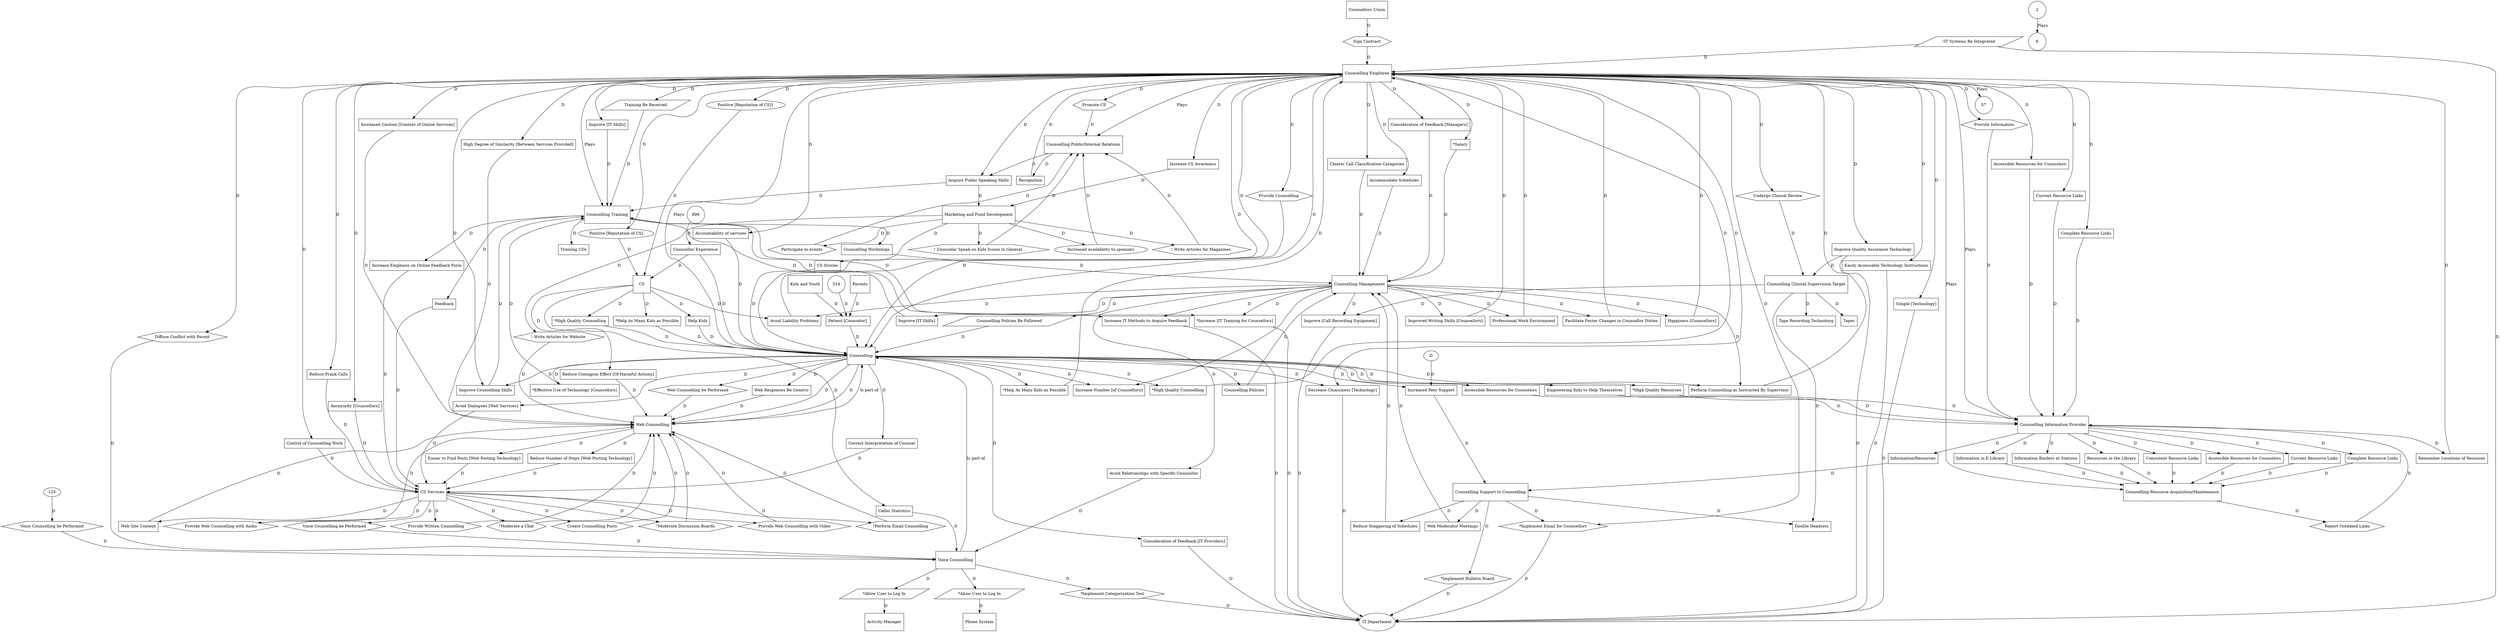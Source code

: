  digraph  RootGraph {
  "Counselling Employee" [width="0.875", height="0.875", pos="911.440157480315,812.227559055118", label="Counselling Employee", shape=box];
  "Promote CS" [width="0.78125", height="0.5", pos="993.104527559055,1017.84566929134", label="Promote CS", sides="6", shape=polygon];
  "Counselling Public/Internal Relations" [width="0.875", height="0.875", pos="1124.03858267717,1109.86535433071", label="Counselling Public/Internal Relations", shape=box];
  "Counselling" [width="0.875", height="0.875", pos="410.905170103328,1046.86535433071", label=Counselling, shape=box];
  "Web Counselling be Performed" [width="0.78125", height="0.5", pos="936.411614173228,458.570078740157", label="Web Counselling be Performed", sides="6", shape=polygon];
  "Web Counselling" [width="0.875", height="0.875", pos="1061.03858267717,330.337795275591", label="Web Counselling", shape=box];
  "Provide Information" [width="0.78125", height="0.5", pos="371.99738895179,593.782677165354", label="Provide Information", sides="6", shape=polygon];
  "125" [width="0.643373016637128", height="0.0578252114847109", pos="31.4687176962724,10.1505914209823", shape=ellipse];
  "Voice Counselling be Performed" [width="0.78125", height="0.5", pos="511.657677165354,440.570078740157", label="Voice Counselling be Performed", sides="6", shape=polygon];
  "Voice Counselling" [width="0.875", height="0.875", pos="536.629133858268,128.75905511811", label="Voice Counselling", shape=box];
  "Counselling Information Provider" [width="0.875", height="0.875", pos="216.951968503937,525.609448818898", label="Counselling Information Provider", shape=box];
  "Undergo Clinical Review" [width="0.78125", height="0.472440944881891", pos="1220.31909448819,1103.87716535433", label="Undergo Clinical Review", sides="6", shape=polygon];
  "Counselling Clinical Supervision Target" [width="0.875", height="0.875", pos="1393.32992125984,1262.61732283465", label="Counselling Clinical Supervision Target", shape=box];
  "Provide Counselling" [width="0.78125", height="0.5", pos="681.736417322834,964.979527559055", label="Provide Counselling", sides="6", shape=polygon];
  "Counselling Resource Acquisition/Maintenance" [width="0.875", height="0.875", pos="199.625196850394,975.999212598425", label="Counselling Resource Acquisition/Maintenance", shape=box];
  "Report Outdated Links" [width="0.78125", height="0.5", pos="256.539566929134,879.940157480315", label="Report Outdated Links", sides="6", shape=polygon];
  "Counselling Policies Be Followed" [width="0.812499999999998", height="0.5", pos="1474.31220472441,724.034645669291", label="Counselling Policies Be Followed", shape=parallelogram];
  "Counselling Management" [width="0.875", height="0.875", pos="1741.35354330709,741.361417322835", label="Counselling Management", shape=box];
  "Counselling Training" [width="0.875", height="0.875", pos="1656.31417322835,508.282677165354", label="Counselling Training", shape=box];
  "Counselling Workshops" [width="0.8125", height="0.5078125", pos="1660.37125984252,638.995275590551", label="Counselling Workshops", shape=box];
  "Web Moderator Meetings" [width="0.8125", height="0.450756643700787", pos="1134.15472440945,580.248351377953", label="Web Moderator Meetings", shape=box];
  "Counselling Support to Counselling" [width="0.875", height="0.875", pos="421.924855142698,355.849606299213", label="Counselling Support to Counselling", shape=box];
  "Information/Resources" [width="0.8125", height="0.5078125", pos="312.107480314961,430.504872047244", label="Information/Resources", shape=box];
  "Sign Contract" [width="0.78125", height="0.5", pos="752.159645669291,1145.40472440945", label="Sign Contract", sides="6", shape=polygon];
  "Counsellors Union" [width="0.875", height="0.875", pos="768.507874015748,1360.62992125984", label="Counsellors Union", shape=box];
  "Training CDs" [width="0.8125", height="0.5078125", pos="1814.46968503937,501.371013779528", label="Training CDs", shape=box];
  "Information in E-Library" [width="0.789759033587343", height="0.5078125", pos="29.6313252091443,695.688188976378", label="Information in E-Library", shape=box];
  "Counselling Policies" [width="0.8125", height="0.5078125", pos="1646.19803149606,869.874950787402", label="Counselling Policies", shape=box];
  "Tapes" [width="0.8125", height="0.5078125", pos="1461.94606299213,1380.11117125984", label=Tapes, shape=box];
  "Tape Recording Technoloyg" [width="0.8125", height="0.5078125", pos="1375.09960629921,1408.45762795276", label="Tape Recording Technoloyg", shape=box];
  "Double Headsets" [width="0.8125", height="0.5078125", pos="1277.69409448819,1361.82992125984", label="Double Headsets", shape=box];
  "Information Binders at Stations" [width="0.8125", height="0.5078125", pos="99.5090551181102,898.221407480315", label="Information Binders at Stations", shape=box];
  "Resources in the Library" [width="0.8125", height="0.5078125", pos="56.9893700787401,813.182037401575", label="Resources in the Library", shape=box];
  "*Increase [IT Training for Counsellors]" [width="0.959270745673519", height="0.576656078653515", pos="1857.89291338583,815.660406233101", label="*Increase [IT Training for Counsellors]", shape=box];
  "IT Department" [width="0.915667358132369", height="0.891300179474155", pos="1669.02337668204,1248.44409448819", label="IT Department", shape=ellipse];
  "Improve [IT Skills]" [width="0.816179286622626", height="0.490638069621911", pos="1731.36985589322,649.678761777076", label="Improve [IT Skills]", shape=box];
  "Improve [Call Recording Equipment]" [width="0.982385329531612", height="0.590551181102362", pos="1723.18004509148,957.892913385827", label="Improve [Call Recording Equipment]", shape=box];
  "Consideration of Feedback [Managers]" [width="0.984251968503933", height="0.591673292575996", pos="1687.81417322835,922.459842519685", label="Consideration of Feedback [Managers]", shape=box];
  "Improved Writing Skills [Counsellors]" [width="0.816179286622626", height="0.484872840585237", pos="1800.1640023745,897.395579741383", label="Improved Writing Skills [Counsellors]", shape=box];
  "Easily Accessable Technology Instructions" [width="0.816179286622626", height="0.490638069621911", pos="1405.38560392471,1089.04884051723", label="Easily Accessable Technology Instructions", shape=box];
  "Decrease Clumsiness [Technology]" [width="0.816179286622626", height="0.490638069621911", pos="1545.04589213828,1032.35592713141", label="Decrease Clumsiness [Technology]", shape=box];
  "Perform Counselling as Instructed By Supervisor" [width="0.816179286622626", height="0.490638069621911", pos="1532.94465904282,780.727559055118", label="Perform Counselling as Instructed By Supervisor", shape=box];
  "Professional Work Environment" [width="0.816179286622626", height="0.490638069621911", pos="1800.1640023745,954.29604137253", label="Professional Work Environment", shape=box];
  "Easier to Find Posts [Web Posting Technology]" [width="0.816179286622626", height="0.490638069621911", pos="1377.0391472318,142.932283464567", label="Easier to Find Posts [Web Posting Technology]", shape=box];
  "Reduce Number of Steps [Web Posting Technology]" [width="0.905511811023615", height="0.490638069621911", pos="1432.69606299213,188.941710663869", label="Reduce Number of Steps [Web Posting Technology]", shape=box];
  "CS Services" [width="0.875", height="0.875", pos="1687.81417322835,57.8929133858268", label="CS Services", shape=box];
  "Reduce Staggering of Schedules" [width="0.816179286622626", height="0.490638069621911", pos="1447.90528896408,621.332305084162", label="Reduce Staggering of Schedules", shape=box];
  "Increase IT Methods to Acquire Feedback" [width="0.816179286622626", height="0.490638069621911", pos="1844.75568266487,741.69761617568", label="Increase IT Methods to Acquire Feedback", shape=box];
  "*Allow User to Log In" [width="0.812499999999998", height="0.5", pos="441.243307086614,135.27874015748", label="*Allow User to Log In", shape=parallelogram];
  "Phone System" [width="0.875", height="0.875", pos="297.261023622047,47.0858267716536", label="Phone System", shape=box];
  "*Allow User to Log In1" [width="0.812499999999998", height="0.5", pos="358.011023622047,195.79842519685", label="*Allow User to Log In", shape=parallelogram];
  "Activity Manager" [width="0.875", height="0.875", pos="187.02874015748,117.951968503937", label="Activity Manager", shape=box];
  "*Salary" [width="0.8125", height="0.5078125", pos="1630.21771653543,954.914320866142", label="*Salary", shape=box];
  "*High Quality Counselling" [width="0.788915956329141", height="0.474248989470157", pos="681.460442894985,996.225719526438", label="*High Quality Counselling", shape=box];
  "*Help As Many Kids as Possible" [width="0.816179286622626", height="0.490638069621911", pos="637.95927796505,922.459842519685", label="*Help As Many Kids as Possible", shape=box];
  "*Effective Use of Technology [Counsellors]" [width="0.984251968503938", height="0.591673292575998", pos="1425.6094488189,532.736459005177", label="*Effective Use of Technology [Counsellors]", shape=box];
  "Improve Counselling Skills" [width="0.816179286622626", height="0.490638069621911", pos="1504.59820234991,592.985848391249", label="Improve Counselling Skills", shape=box];
  "*High Quality Resources" [width="0.816179286622626", height="0.490638069621911", pos="372.811929884377,678.485017750483", label="*High Quality Resources", shape=box];
  "Remember Locations of Resouces" [width="0.816179286622626", height="0.490638069621911", pos="370.739934633375,749.351159482767", label="Remember Locations of Resouces", shape=box];
  "Accessible Resources for Counselors" [width="0.816179286622626", height="0.490638069621911", pos="370.739934633375,794.900787401575", label="Accessible Resources for Counselors", shape=box];
  "Accessible Resources for Counselors1" [width="0.816179286622626", height="0.490638069621911", pos="356.566706286918,851.593700787402", label="Accessible Resources for Counselors", shape=box];
  "Current Resource Links" [width="0.816179286622626", height="0.490638069621911", pos="370.739934633375,635.965332711113", label="Current Resource Links", shape=box];
  "Complete Resource Links" [width="0.735551419821846", height="0.442169428511741", pos="373.642537838203,705.086603363431", label="Complete Resource Links", shape=box];
  "Increased Peer Support" [width="0.906777307353302", height="0.490638069621911", pos="444.867605111963,522.119706658966", label="Increased Peer Support", shape=box];
  "Increased Caution [Content of Online Services]" [width="0.984251968503941", height="0.591673292576", pos="1000.4125984252,475.962753593248", label="Increased Caution [Content of Online Services]", shape=box];
  "Improve Quality Assurance Technology" [width="1.01265635252895", height="0.608748305842383", pos="1609.68397514774,999.867694915838", label="Improve Quality Assurance Technology", shape=box];
  "Clearer Call Classification Catagories" [width="0.959270745673521", height="0.576656078653516", pos="1568.24105630536,872.353319618928", label="Clearer Call Classification Catagories", shape=box];
  "Improve [IT Skills]1" [width="0.816179286622626", height="0.490638069621911", pos="1374.9671519808,564.639391698336", label="Improve [IT Skills]", shape=box];
  "Acquire Public Speaking Skills" [width="0.816179286622626", height="0.490638069621912", pos="1320.34623384597,724.034645669291", label="Acquire Public Speaking Skills", shape=box];
  "Recognition" [width="0.7090347451173", height="0.426229192949444", pos="1047.1976917691,994.497006851692", label=Recognition, shape=box];
  "Training Be Received" [width="0.812499999999998", height="0.5", pos="1431.79251968504,578.475590551181", label="Training Be Received", shape=parallelogram];
  "Complete Resource Links1" [width="0.735551419821846", height="0.442169428511741", pos="169.412134578153,821.502373014522", label="Complete Resource Links", shape=box];
  "Consistent Resource Links" [width="0.816179286622626", height="0.490638069621911", pos="240.515970878436,812.563757907964", label="Consistent Resource Links", shape=box];
  "Current Resource Links1" [width="0.83892025303528", height="0.504308575655227", pos="197.770524434037,770.536211085793", label="Current Resource Links", shape=box];
  "Accessible Resources for Counselors2" [width="0.816179286622626", height="0.490638069621911", pos="99.3766007996956,706.371675162903", label="Accessible Resources for Counselors", shape=box];
  "Increase CS Awareness" [width="0.816179286622626", height="0.490638069621911", pos="949.770301587097,1131.5685255566", label="Increase CS Awareness", shape=box];
  "Marketing and Fund Development" [width="0.875", height="0.875", pos="979.152755905512,1316.15669291339", label="Marketing and Fund Development", shape=box];
  "CS" [width="0.875", height="0.875", pos="763.400787401575,131.912598425197", label=CS, shape=box];
  "Accountability of services" [width="0.816179286622626", height="0.490638069621911", pos="708.825419697333,1032.35592713141", label="Accountability of services", shape=box];
  "High Degree of Similarity [Between Services Provided]" [width="0.801790430712888", height="0.481988351841355", pos="1063.6741271715,472.094887752903", label="High Degree of Similarity [Between Services Provided]", shape=box];
  "Increase Emphasis on Online Feedback Form" [width="0.816179286622626", height="0.490638069621911", pos="1743.47108898867,316.500765781979", label="Increase Emphasis on Online Feedback Form", shape=box];
  "Avoid Dialogues [Web Services]" [width="0.816179286622626", height="0.490638069621911", pos="1318.27423859497,366.214194847942", label="Avoid Dialogues [Web Services]", shape=box];
  "Avoid Relationships with Specific Counsellor" [width="0.816179286622626", height="0.490638069621911", pos="1490.42497400345,483.089763779528", label="Avoid Relationships with Specific Counsellor", shape=box];
  "Reduce Prank Calls" [width="0.816179286622626", height="0.490638069621911", pos="1433.73206061763,394.560651540855", label="Reduce Prank Calls", shape=box];
  "Anonymity [Counsellors]" [width="0.816179286622626", height="0.490638069621911", pos="1490.42497400345,415.713364207176", label="Anonymity [Counsellors]", shape=box];
  "Control of Counselling Work" [width="0.866141732283465", height="0.472270004392605", pos="1557.42047244094,423.568358582024", label="Control of Counselling Work", shape=box];
  "Reduce Contagion Effect [Of Harmful Actions]" [width="0.816179286622626", height="0.490638069621911", pos="893.077388201271,210.308683036918", label="Reduce Contagion Effect [Of Harmful Actions]", shape=box];
  "Web Responses Be Generic" [width="0.816179286622626", height="0.490638069621911", pos="894.113385826772,437.080336580225", label="Web Responses Be Generic", shape=box];
  "Diffuse Conflict with Parent" [width="0.78125", height="0.5", pos="652.947047244095,369.703937007874", label="Diffuse Conflict with Parent", sides="6", shape=polygon];
  "Avoid Liability Problems" [width="0.816179286622626", height="0.490638069621911", pos="739.243871641249,550.466163351879", label="Avoid Liability Problems", shape=box];
  "Correct Interpretation of Counsel" [width="0.816179286622626", height="0.490638069621911", pos="1261.58132520914,352.040966501485", label="Correct Interpretation of Counsel", shape=box];
  "Facilitate Faster Changes in Counsellor Duties" [width="0.816179286622626", height="0.490638069621911", pos="1575.46434408219,925.949584679617", label="Facilitate Faster Changes in Counsellor Duties", shape=box];
  "Happiness [Counsellors]" [width="0.841160509453044", height="0.505655283544394", pos="1519.67075471826,833.390110579803", label="Happiness [Counsellors]", shape=box];
  "Simple [Technology]" [width="0.816179286622626", height="0.590551181102363", pos="1346.62069528788,1085.45196850394", label="Simple [Technology]", shape=box];
  "Feedback" [width="0.8125", height="0.5078125", pos="1674.54448818898,323.076230314961", label=Feedback, shape=box];
  "Empowering Kids to Help Themselves" [width="0.816179286622626", height="0.490638069621911", pos="299.873792901092,855.083442947334", label="Empowering Kids to Help Themselves", shape=box];
  "*Implement Categorization Tool" [width="0.78125", height="0.486220472440944", pos="695.466732283464,309.68031496063", label="*Implement Categorization Tool", sides="6", shape=polygon];
  "*Implement Bulletin Board" [width="0.78125", height="0.5", pos="1489.16751968504,1017.84566929134", label="*Implement Bulletin Board", sides="6", shape=polygon];
  "*Implement Email for Counsellors" [width="0.78125", height="0.5", pos="371.99738895179,543.609448818898", label="*Implement Email for Counsellors", sides="6", shape=polygon];
  "*Help As Many Kids as Possible1" [width="0.816179286622626", height="0.490638069621911", pos="569.165131483769,486.57950593946", label="*Help As Many Kids as Possible", shape=box];
  "Help Kids" [width="0.816179286622626", height="0.490638069621911", pos="625.858044869595,511.436220472441", label="Help Kids", shape=box];
  "*High Quality Counselling1" [width="0.788915956329141", height="0.474248989470157", pos="681.460442894985,536.882941890885", label="*High Quality Counselling", shape=box];
  "Caller Statistics" [width="0.8125", height="0.5078125", pos="654.072047244095,132.867076771654", label="Caller Statistics", shape=box];
  "Counsellor Experience" [width="0.8125", height="0.5078125", pos="937.536614173228,359.638730314961", label="Counsellor Experience", shape=box];
  "899" [width="0.875", height="0.875", pos="31.5,31.5", shape=circle];
  "!IT Systems Be Integrated" [width="0.812499999999998", height="0.5", pos="1460.13897637795,1053.84566929134", label="!IT Systems Be Integrated", shape=parallelogram];
  "Web Site Content" [width="0.8125", height="0.5078125", pos="1433.59960629921,157.105511811024", label="Web Site Content", shape=box];
  "!Perform Email Counselling" [width="0.78125", height="0.5", pos="1319.53169291339,146.75905511811", label="!Perform Email Counselling", sides="6", shape=polygon];
  "!Moderate Discussion Boards" [width="0.78125", height="0.5", pos="1262.83877952756,146.75905511811", label="!Moderate Discussion Boards", sides="6", shape=polygon];
  "Provide Written Counselling" [width="0.78125", height="0.5", pos="1177.35649606299,47.5464566929134", label="Provide Written Counselling", sides="6", shape=polygon];
  "Create Counselling Posts" [width="0.78125", height="0.5", pos="1205.70295275591,132.585826771654", label="Create Counselling Posts", sides="6", shape=polygon];
  "!Moderate a Chat" [width="0.78125", height="0.5", pos="1290.74232283465,104.23937007874", label="!Moderate a Chat", sides="6", shape=polygon];
  "Provide Web Counselling with Audio" [width="0.78125", height="0.5", pos="1149.45295275591,124.932283464567", label="Provide Web Counselling with Audio", sides="6", shape=polygon];
  "Provide Web Counselling with Video" [width="0.78125", height="0.515749938844695", pos="1121.10649606299,81.8456006267878", label="Provide Web Counselling with Video", sides="6", shape=polygon];
  "Voice Counselling be Performed1" [width="0.78125", height="0.5", pos="964.758070866142,19.2", label="Voice Counselling be Performed", sides="6", shape=polygon];
  "Participate in events" [width="0.78125", height="0.5", pos="1121.10649606299,1245.2116535433", label="Participate in events", sides="6", shape=polygon];
  "! Counselor Speak on Kids Issues in General " [width="0.78125", height="0.5", pos="1163.62618110236,1294.7905511811", label="! Counselor Speak on Kids Issues in General ", sides="6", shape=polygon];
  "! Write Articles for Magazines " [width="0.78125", height="0.5", pos="1050.24035433071,1234.27086614173", label="! Write Articles for Magazines ", sides="6", shape=polygon];
  "! Write Articles for Website " [width="0.78125", height="0.5", pos="1234.49232283465,483.089763779528", label="! Write Articles for Website ", sides="6", shape=polygon];
  "CS Stories" [width="0.816179286622626", height="0.490638069621911", pos="822.211246468987,1223.58737995521", label="CS Stories", shape=box];
  "Kids and Youth" [width="0.875", height="0.875", pos="371.657480314961,1236.22440944882", label="Kids and Youth", shape=box];
  "Patient [Counselor] " [width="0.816179286622626", height="0.490638069621911", pos="439.305186320886,1141.71897159125", label="Patient [Counselor] ", shape=box];
  "314" [width="0.875", height="0.875", pos="31.5,31.5", shape=circle];
  "Accommodate Schedules" [width="0.894919444102939", height="0.53797193302799", pos="1471.3451047367,761.36056946611", label="Accommodate Schedules", shape=box];
  "Increase Number [of Counsellors]" [width="0.91270623897849", height="0.548664288060196", pos="677.003992719609,1101.13312499991", label="Increase Number [of Counsellors]", shape=box];
  "Consideration of Feedback [IT Providers]" [width="0.816179286622626", height="0.490638069621911", pos="1389.14038032725,1131.5685255566", label="Consideration of Feedback [IT Providers]", shape=box];
  "Parents" [width="0.875", height="0.875", pos="492.909448818898,1244.0905511811", label=Parents, shape=box];
  "57" [width="0.875", height="0.875", pos="31.5,31.5", shape=circle];
  "2" [width="0.875", height="0.875", pos="31.5,31.5", shape=circle];
  "6" [width="0.875", height="0.875", pos="31.5,31.5", shape=circle];
  "Counselling Employee"->"Promote CS" [label=D];
  "Promote CS"->"Counselling Public/Internal Relations" [label=D];
  "Counselling"->"Web Counselling be Performed" [label=D];
  "Web Counselling be Performed"->"Web Counselling" [label=D];
  "Counselling Employee"->"Provide Information" [label=D];
  "125"->"Voice Counselling be Performed" [label=D];
  "Voice Counselling be Performed"->"Voice Counselling" [label=D];
  "Provide Information"->"Counselling Information Provider" [label=D];
  "Counselling Employee"->"Undergo Clinical Review" [label=D];
  "Undergo Clinical Review"->"Counselling Clinical Supervision Target" [label=D];
  "Counselling Employee"->"Provide Counselling" [label=D];
  "Provide Counselling"->"Counselling" [label=D];
  "Counselling Resource Acquisition/Maintenance"->"Report Outdated Links" [label=D];
  "Report Outdated Links"->"Counselling Information Provider" [label=D];
  "Counselling Policies Be Followed"->"Counselling" [label=D];
  "Counselling Management"->"Counselling Policies Be Followed" [label=D];
  "Counselling Training"->"Counselling Workshops" [label=D];
  "Counselling Workshops"->"Counselling Management" [label=D];
  "Web Moderator Meetings"->"Counselling Management" [label=D];
  "Counselling Support to Counselling"->"Web Moderator Meetings" [label=D];
  "Counselling Information Provider"->"Information/Resources" [label=D];
  "Information/Resources"->"Counselling Support to Counselling" [label=D];
  "Sign Contract"->"Counselling Employee" [label=D];
  "Counsellors Union"->"Sign Contract" [label=D];
  "Counselling Training"->"Training CDs" [label=D];
  "Information in E-Library"->"Counselling Resource Acquisition/Maintenance" [label=D];
  "Counselling"->"Counselling Policies" [label=D];
  "Counselling Policies"->"Counselling Management" [label=D];
  "Counselling Clinical Supervision Target"->"Tapes" [label=D];
  "Counselling Clinical Supervision Target"->"Tape Recording Technoloyg" [label=D];
  "Counselling Clinical Supervision Target"->"Double Headsets" [label=D];
  "Counselling Support to Counselling"->"Double Headsets" [label=D];
  "Counselling Information Provider"->"Information in E-Library" [label=D];
  "Counselling Information Provider"->"Information Binders at Stations" [label=D];
  "Counselling Information Provider"->"Resources in the Library" [label=D];
  "Counselling Training"->"*Increase [IT Training for Counsellors]" [label=D];
  "*Increase [IT Training for Counsellors]"->"IT Department" [label=D];
  "Improve [IT Skills]"->"Counselling Training" [label=D];
  "Counselling Management"->"Improve [IT Skills]" [label=D];
  "Counselling Management"->"*Increase [IT Training for Counsellors]" [label=D];
  "Counselling Clinical Supervision Target"->"Improve [Call Recording Equipment]" [label=D];
  "Improve [Call Recording Equipment]"->"IT Department" [label=D];
  "Counselling Management"->"Improve [Call Recording Equipment]" [label=D];
  "Counselling Employee"->"Consideration of Feedback [Managers]" [label=D];
  "Consideration of Feedback [Managers]"->"Counselling Management" [label=D];
  "Improved Writing Skills [Counsellors]"->"Counselling Employee" [label=D];
  "Counselling Management"->"Improved Writing Skills [Counsellors]" [label=D];
  "Counselling Employee"->"Easily Accessable Technology Instructions" [label=D];
  "Easily Accessable Technology Instructions"->"IT Department" [label=D];
  "Counselling Employee"->"Decrease Clumsiness [Technology]" [label=D];
  "Decrease Clumsiness [Technology]"->"IT Department" [label=D];
  "Counselling Management"->"Perform Counselling as Instructed By Supervisor" [label=D];
  "Counselling Management"->"Professional Work Environment" [label=D];
  "Professional Work Environment"->"Counselling Employee" [label=D];
  "Web Counselling"->"Easier to Find Posts [Web Posting Technology]" [label=D];
  "Web Counselling"->"Reduce Number of Steps [Web Posting Technology]" [label=D];
  "Easier to Find Posts [Web Posting Technology]"->"CS Services" [label=D];
  "Reduce Number of Steps [Web Posting Technology]"->"CS Services" [label=D];
  "Counselling Support to Counselling"->"Reduce Staggering of Schedules" [label=D];
  "Reduce Staggering of Schedules"->"Counselling Management" [label=D];
  "Counselling Training"->"Increase IT Methods to Acquire Feedback" [label=D];
  "Counselling Management"->"Increase IT Methods to Acquire Feedback" [label=D];
  "Increase IT Methods to Acquire Feedback"->"IT Department" [label=D];
  "Voice Counselling"->"*Allow User to Log In" [label=D];
  "*Allow User to Log In"->"Phone System" [label=D];
  "Voice Counselling"->"*Allow User to Log In1" [label=D];
  "*Allow User to Log In1"->"Activity Manager" [label=D];
  "Counselling Employee"->"*Salary" [label=D];
  "*Salary"->"Counselling Management" [label=D];
  "Counselling"->"*High Quality Counselling" [label=D];
  "*High Quality Counselling"->"Counselling Employee" [label=D];
  "Counselling"->"*Help As Many Kids as Possible" [label=D];
  "*Help As Many Kids as Possible"->"Counselling Employee" [label=D];
  "Counselling"->"*Effective Use of Technology [Counsellors]" [label=D];
  "*Effective Use of Technology [Counsellors]"->"Counselling Training" [label=D];
  "Counselling"->"Improve Counselling Skills" [label=D];
  "Improve Counselling Skills"->"Counselling Training" [label=D];
  "Counselling"->"Perform Counselling as Instructed By Supervisor" [label=D];
  "Perform Counselling as Instructed By Supervisor"->"Counselling Employee" [label=D];
  "Counselling"->"*High Quality Resources" [label=D];
  "*High Quality Resources"->"Counselling Information Provider" [label=D];
  "Remember Locations of Resouces"->"Counselling Employee" [label=D];
  "Counselling Information Provider"->"Remember Locations of Resouces" [label=D];
  "Counselling Employee"->"Accessible Resources for Counselors" [label=D];
  "Accessible Resources for Counselors"->"Counselling Information Provider" [label=D];
  "Counselling"->"Accessible Resources for Counselors1" [label=D];
  "Accessible Resources for Counselors1"->"Counselling Information Provider" [label=D];
  "Counselling Employee"->"Current Resource Links" [label=D];
  "Current Resource Links"->"Counselling Information Provider" [label=D];
  "Counselling Employee"->"Complete Resource Links" [label=D];
  "Complete Resource Links"->"Counselling Information Provider" [label=D];
  "Increased Peer Support"->"Counselling Support to Counselling" [label=D];
  "D"->"Increased Peer Support" [label=D];
  "Counselling"->"Increased Peer Support" [label=D];
  "Counselling Employee"->"Increased Caution [Content of Online Services]" [label=D];
  "Increased Caution [Content of Online Services]"->"Web Counselling" [label=D];
  "Counselling"->"Web Counselling" [label=D];
  "Counselling Employee"->"Counselling" [label=D];
  "Improve Quality Assurance Technology"->"Counselling Clinical Supervision Target" [label=D];
  "Counselling Employee"->"Improve Quality Assurance Technology" [label=D];
  "Counselling Employee"->"Improve Counselling Skills" [label=D];
  "Counselling Employee"->"Clearer Call Classification Catagories" [label=D];
  "Clearer Call Classification Catagories"->"Counselling Management" [label=D];
  "Counselling Employee"->"Improve [IT Skills]1" [label=D];
  "Improve [IT Skills]1"->"Counselling Training" [label=D];
  "Improve Quality Assurance Technology"->"IT Department" [label=D];
  "Counselling Public/Internal Relations"->"Acquire Public Speaking Skills" [label=D];
  "Acquire Public Speaking Skills"->"Counselling Training" [label=D];
  "Counselling Employee"->"Acquire Public Speaking Skills" [label=D];
  "Recognition"->"Counselling Employee" [label=D];
  "Counselling Public/Internal Relations"->"Recognition" [label=D];
  "Training Be Received"->"Counselling Training" [label=D];
  "Counselling Employee"->"Training Be Received" [label=D];
  "Complete Resource Links1"->"Counselling Resource Acquisition/Maintenance" [label=D];
  "Consistent Resource Links"->"Counselling Resource Acquisition/Maintenance" [label=D];
  "Current Resource Links1"->"Counselling Resource Acquisition/Maintenance" [label=D];
  "Accessible Resources for Counselors2"->"Counselling Resource Acquisition/Maintenance" [label=D];
  "Counselling Information Provider"->"Complete Resource Links1" [label=D];
  "Counselling Information Provider"->"Accessible Resources for Counselors2" [label=D];
  "Counselling Information Provider"->"Current Resource Links1" [label=D];
  "Counselling Information Provider"->"Consistent Resource Links" [label=D];
  "Counselling Employee"->"Increase CS Awareness" [label=D];
  "Increase CS Awareness"->"Marketing and Fund Development" [label=D];
  "Positive [Reputation of CS]"->"CS" [label=D];
  "Counselling Employee"->"Positive [Reputation of CS]" [label=D];
  "Counselling Employee"->"Accountability of services" [label=D];
  "Accountability of services"->"Counselling" [label=D];
  "Counselling Employee"->"High Degree of Similarity [Between Services Provided]" [label=D];
  "High Degree of Similarity [Between Services Provided]"->"Web Counselling" [label=D];
  "Counselling Training"->"Increase Emphasis on Online Feedback Form" [label=D];
  "Increase Emphasis on Online Feedback Form"->"CS Services" [label=D];
  "Avoid Dialogues [Web Services]"->"CS Services" [label=D];
  "Counselling"->"Avoid Dialogues [Web Services]" [label=D];
  "Avoid Relationships with Specific Counsellor"->"Voice Counselling" [label=D];
  "Counselling Management"->"Avoid Relationships with Specific Counsellor" [label=D];
  "Reduce Prank Calls"->"CS Services" [label=D];
  "Counselling Employee"->"Reduce Prank Calls" [label=D];
  "Anonymity [Counsellors]"->"CS Services" [label=D];
  "Counselling Employee"->"Anonymity [Counsellors]" [label=D];
  "Counselling Employee"->"Control of Counselling Work" [label=D];
  "Control of Counselling Work"->"CS Services" [label=D];
  "Reduce Contagion Effect [Of Harmful Actions]"->"Web Counselling" [label=D];
  "CS"->"Reduce Contagion Effect [Of Harmful Actions]" [label=D];
  "Web Responses Be Generic"->"Web Counselling" [label=D];
  "Counselling"->"Web Responses Be Generic" [label=D];
  "Diffuse Conflict with Parent"->"Voice Counselling" [label=D];
  "Counselling Employee"->"Diffuse Conflict with Parent" [label=D];
  "Avoid Liability Problems"->"Counselling Employee" [label=D];
  "CS"->"Avoid Liability Problems" [label=D];
  "Counselling"->"Decrease Clumsiness [Technology]" [label=D];
  "Counselling"->"Correct Interpretation of Counsel" [label=D];
  "Correct Interpretation of Counsel"->"CS Services" [label=D];
  "Counselling"->"Web Counselling" [label=D];
  "Counselling Employee"->"Counselling" [label=D];
  "Counselling Management"->"Facilitate Faster Changes in Counsellor Duties" [label=D];
  "Facilitate Faster Changes in Counsellor Duties"->"Counselling Employee" [label=D];
  "Happiness [Counsellors]"->"Counselling Employee" [label=D];
  "Counselling Management"->"Happiness [Counsellors]" [label=D];
  "Counselling Management"->"Avoid Liability Problems" [label=D];
  "Counselling Employee"->"Simple [Technology]" [label=D];
  "Simple [Technology]"->"IT Department" [label=D];
  "Feedback"->"CS Services" [label=D];
  "Counselling Training"->"Feedback" [label=D];
  "Counselling"->"Empowering Kids to Help Themselves" [label=D];
  "Voice Counselling"->"*Implement Categorization Tool" [label=D];
  "*Implement Categorization Tool"->"IT Department" [label=D];
  "Counselling Support to Counselling"->"*Implement Bulletin Board" [label=D];
  "Counselling Support to Counselling"->"*Implement Email for Counsellors" [label=D];
  "*Implement Bulletin Board"->"IT Department" [label=D];
  "*Implement Email for Counsellors"->"IT Department" [label=D];
  "Counselling Employee"->"*Implement Email for Counsellors" [label=D];
  "*Help As Many Kids as Possible1"->"Counselling" [label=D];
  "Help Kids"->"Counselling" [label=D];
  "*High Quality Counselling1"->"Counselling" [label=D];
  "CS"->"*High Quality Counselling1" [label=D];
  "CS"->"Help Kids" [label=D];
  "CS"->"*Help As Many Kids as Possible1" [label=D];
  "Caller Statistics"->"Voice Counselling" [label=D];
  "CS"->"Caller Statistics" [label=D];
  "Counsellor Experience"->"Counselling" [label=D];
  "Counsellor Experience"->"CS" [label=D];
  "899"->"Counsellor Experience" [label=D];
  "!IT Systems Be Integrated"->"Counselling Employee" [label=D];
  "!IT Systems Be Integrated"->"IT Department" [label=D];
  "CS Services"->"Web Site Content" [label=D];
  "Web Site Content"->"Web Counselling" [label=D];
  "Information Binders at Stations"->"Counselling Resource Acquisition/Maintenance" [label=D];
  "Resources in the Library"->"Counselling Resource Acquisition/Maintenance" [label=D];
  "CS Services"->"!Perform Email Counselling" [label=D];
  "CS Services"->"!Moderate Discussion Boards" [label=D];
  "CS Services"->"Provide Written Counselling" [label=D];
  "CS Services"->"Create Counselling Posts" [label=D];
  "CS Services"->"!Moderate a Chat" [label=D];
  "CS Services"->"Provide Web Counselling with Audio" [label=D];
  "CS Services"->"Provide Web Counselling with Video" [label=D];
  "Provide Web Counselling with Video"->"Web Counselling" [label=D];
  "Provide Web Counselling with Audio"->"Web Counselling" [label=D];
  "!Moderate a Chat"->"Web Counselling" [label=D];
  "Create Counselling Posts"->"Web Counselling" [label=D];
  "Provide Written Counselling"->"Web Counselling" [label=D];
  "!Moderate Discussion Boards"->"Web Counselling" [label=D];
  "!Perform Email Counselling"->"Web Counselling" [label=D];
  "CS Services"->"Voice Counselling be Performed1" [label=D];
  "Voice Counselling be Performed1"->"Voice Counselling" [label=D];
  "Marketing and Fund Development"->"Participate in events" [label=D];
  "Participate in events"->"Counselling Public/Internal Relations" [label=D];
  "Marketing and Fund Development"->"! Counselor Speak on Kids Issues in General " [label=D];
  "! Counselor Speak on Kids Issues in General "->"Counselling Public/Internal Relations" [label=D];
  "Marketing and Fund Development"->"! Write Articles for Magazines " [label=D];
  "! Write Articles for Magazines "->"Counselling Public/Internal Relations" [label=D];
  "Acquire Public Speaking Skills"->"Marketing and Fund Development" [label=D];
  "Marketing and Fund Development"->"! Write Articles for Website " [label=D];
  "! Write Articles for Website "->"Web Counselling" [label=D];
  "CS Stories"->"Counselling" [label=D];
  "Marketing and Fund Development"->"CS Stories" [label=D];
  "Kids and Youth"->"Patient [Counselor] " [label=D];
  "Patient [Counselor] "->"Counselling" [label=D];
  "314"->"Patient [Counselor] " [label=D];
  "Marketing and Fund Development"->"Increased availability to sponsors" [label=D];
  "Increased availability to sponsors"->"Counselling Public/Internal Relations" [label=D];
  "Accommodate Schedules"->"Counselling Management" [label=D];
  "Counselling Employee"->"Accommodate Schedules" [label=D];
  "Counselling Employee"->"Positive [Reputation of CS]1" [label=D];
  "Positive [Reputation of CS]1"->"CS" [label=D];
  "Counselling"->"Increase Number [of Counsellors]" [label=D];
  "Counselling Management"->"Increase Number [of Counsellors]";
  "Counselling"->"Consideration of Feedback [IT Providers]" [label=D];
  "Consideration of Feedback [IT Providers]"->"IT Department" [label=D];
  "Empowering Kids to Help Themselves"->"Counselling Information Provider" [label=D];
  "Parents"->"Patient [Counselor] " [label=D];
  "Counselling Employee"->"Counselling" [label=Plays];
  "Counselling Employee"->"Counselling Public/Internal Relations" [label=Plays];
  "Counselling Employee"->"Counselling Training" [label=Plays];
  "Counselling Employee"->"57" [label=Plays];
  "2"->"6" [label=Plays];
  "Counselling Employee"->"Counselling Information Provider" [label=Plays];
  "Counselling Employee"->"Counselling Resource Acquisition/Maintenance" [label=Plays];
  "Web Counselling"->"Counselling" [label="Is part of"];
  "Voice Counselling"->"Counselling" [label="Is part of"];
}
